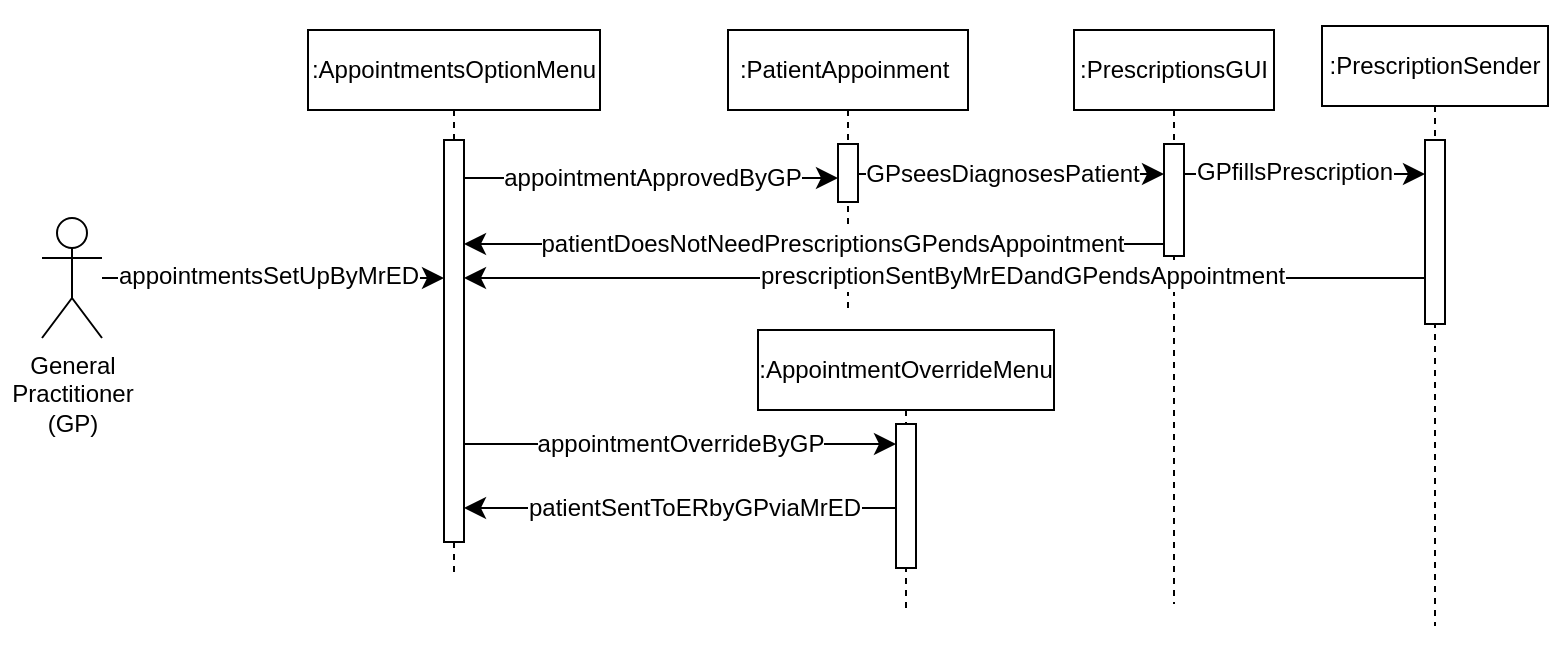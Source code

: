 <mxfile version="24.7.17">
  <diagram name="Page-1" id="2YBvvXClWsGukQMizWep">
    <mxGraphModel dx="658" dy="412" grid="0" gridSize="10" guides="1" tooltips="1" connect="1" arrows="1" fold="1" page="1" pageScale="1" pageWidth="850" pageHeight="1100" background="#ffffff" math="0" shadow="0">
      <root>
        <mxCell id="0" />
        <mxCell id="1" parent="0" />
        <mxCell id="yLsSPrwYrWI-TgyghVi2-2" value="" style="rounded=0;whiteSpace=wrap;html=1;strokeColor=none;" parent="1" vertex="1">
          <mxGeometry x="664.5" y="26" width="124" height="323" as="geometry" />
        </mxCell>
        <mxCell id="Gdo_oM0bwtRsMLy9Od3A-16" value="" style="rounded=0;whiteSpace=wrap;html=1;strokeColor=none;" parent="1" vertex="1">
          <mxGeometry x="9" y="39" width="124" height="214" as="geometry" />
        </mxCell>
        <mxCell id="aM9ryv3xv72pqoxQDRHE-1" value=":AppointmentsOptionMenu" style="shape=umlLifeline;perimeter=lifelinePerimeter;whiteSpace=wrap;html=1;container=0;dropTarget=0;collapsible=0;recursiveResize=0;outlineConnect=0;portConstraint=eastwest;newEdgeStyle={&quot;edgeStyle&quot;:&quot;elbowEdgeStyle&quot;,&quot;elbow&quot;:&quot;vertical&quot;,&quot;curved&quot;:0,&quot;rounded&quot;:0};" parent="1" vertex="1">
          <mxGeometry x="163" y="41" width="146" height="274" as="geometry" />
        </mxCell>
        <mxCell id="aM9ryv3xv72pqoxQDRHE-2" value="" style="html=1;points=[];perimeter=orthogonalPerimeter;outlineConnect=0;targetShapes=umlLifeline;portConstraint=eastwest;newEdgeStyle={&quot;edgeStyle&quot;:&quot;elbowEdgeStyle&quot;,&quot;elbow&quot;:&quot;vertical&quot;,&quot;curved&quot;:0,&quot;rounded&quot;:0};" parent="aM9ryv3xv72pqoxQDRHE-1" vertex="1">
          <mxGeometry x="68" y="55" width="10" height="201" as="geometry" />
        </mxCell>
        <mxCell id="aM9ryv3xv72pqoxQDRHE-5" value=":PatientAppoinment&amp;nbsp;" style="shape=umlLifeline;perimeter=lifelinePerimeter;whiteSpace=wrap;html=1;container=0;dropTarget=0;collapsible=0;recursiveResize=0;outlineConnect=0;portConstraint=eastwest;newEdgeStyle={&quot;edgeStyle&quot;:&quot;elbowEdgeStyle&quot;,&quot;elbow&quot;:&quot;vertical&quot;,&quot;curved&quot;:0,&quot;rounded&quot;:0};" parent="1" vertex="1">
          <mxGeometry x="373" y="41" width="120" height="141" as="geometry" />
        </mxCell>
        <mxCell id="aM9ryv3xv72pqoxQDRHE-6" value="" style="html=1;points=[];perimeter=orthogonalPerimeter;outlineConnect=0;targetShapes=umlLifeline;portConstraint=eastwest;newEdgeStyle={&quot;edgeStyle&quot;:&quot;elbowEdgeStyle&quot;,&quot;elbow&quot;:&quot;vertical&quot;,&quot;curved&quot;:0,&quot;rounded&quot;:0};" parent="aM9ryv3xv72pqoxQDRHE-5" vertex="1">
          <mxGeometry x="55" y="57" width="10" height="29" as="geometry" />
        </mxCell>
        <mxCell id="Gdo_oM0bwtRsMLy9Od3A-2" value="appointmentsSetUpByMrED" style="edgeStyle=none;curved=1;rounded=0;orthogonalLoop=1;jettySize=auto;html=1;fontSize=12;startSize=8;endSize=8;" parent="1" source="Gdo_oM0bwtRsMLy9Od3A-1" target="aM9ryv3xv72pqoxQDRHE-2" edge="1">
          <mxGeometry x="-0.029" y="1" relative="1" as="geometry">
            <mxPoint as="offset" />
          </mxGeometry>
        </mxCell>
        <mxCell id="Gdo_oM0bwtRsMLy9Od3A-1" value="&lt;span style=&quot;font-size: 12px;&quot;&gt;General&lt;/span&gt;&lt;div&gt;&lt;span style=&quot;font-size: 12px;&quot;&gt;Practitioner&lt;/span&gt;&lt;br&gt;&lt;/div&gt;&lt;div&gt;&lt;span style=&quot;font-size: 12px;&quot;&gt;(GP)&lt;/span&gt;&lt;/div&gt;" style="shape=umlActor;verticalLabelPosition=bottom;verticalAlign=top;html=1;outlineConnect=0;" parent="1" vertex="1">
          <mxGeometry x="30" y="135" width="30" height="60" as="geometry" />
        </mxCell>
        <mxCell id="Gdo_oM0bwtRsMLy9Od3A-3" value=":AppointmentOverrideMenu" style="shape=umlLifeline;perimeter=lifelinePerimeter;whiteSpace=wrap;html=1;container=0;dropTarget=0;collapsible=0;recursiveResize=0;outlineConnect=0;portConstraint=eastwest;newEdgeStyle={&quot;edgeStyle&quot;:&quot;elbowEdgeStyle&quot;,&quot;elbow&quot;:&quot;vertical&quot;,&quot;curved&quot;:0,&quot;rounded&quot;:0};" parent="1" vertex="1">
          <mxGeometry x="388" y="191" width="148" height="142" as="geometry" />
        </mxCell>
        <mxCell id="Gdo_oM0bwtRsMLy9Od3A-4" value="" style="html=1;points=[];perimeter=orthogonalPerimeter;outlineConnect=0;targetShapes=umlLifeline;portConstraint=eastwest;newEdgeStyle={&quot;edgeStyle&quot;:&quot;elbowEdgeStyle&quot;,&quot;elbow&quot;:&quot;vertical&quot;,&quot;curved&quot;:0,&quot;rounded&quot;:0};" parent="Gdo_oM0bwtRsMLy9Od3A-3" vertex="1">
          <mxGeometry x="69" y="47" width="10" height="72" as="geometry" />
        </mxCell>
        <mxCell id="Gdo_oM0bwtRsMLy9Od3A-5" value="appointmentOverrideByGP" style="edgeStyle=elbowEdgeStyle;curved=0;rounded=0;orthogonalLoop=1;jettySize=auto;html=1;elbow=vertical;fontSize=12;startSize=8;endSize=8;" parent="1" source="aM9ryv3xv72pqoxQDRHE-2" target="Gdo_oM0bwtRsMLy9Od3A-4" edge="1">
          <mxGeometry relative="1" as="geometry">
            <Array as="points">
              <mxPoint x="349" y="248" />
            </Array>
          </mxGeometry>
        </mxCell>
        <mxCell id="Gdo_oM0bwtRsMLy9Od3A-6" style="edgeStyle=elbowEdgeStyle;curved=0;rounded=0;orthogonalLoop=1;jettySize=auto;html=1;elbow=vertical;fontSize=12;startSize=8;endSize=8;" parent="1" source="Gdo_oM0bwtRsMLy9Od3A-4" target="aM9ryv3xv72pqoxQDRHE-2" edge="1">
          <mxGeometry relative="1" as="geometry">
            <Array as="points">
              <mxPoint x="313" y="280" />
            </Array>
          </mxGeometry>
        </mxCell>
        <mxCell id="Gdo_oM0bwtRsMLy9Od3A-7" value="patientSentToERbyGPviaMrED" style="edgeLabel;html=1;align=center;verticalAlign=middle;resizable=0;points=[];fontSize=12;" parent="Gdo_oM0bwtRsMLy9Od3A-6" vertex="1" connectable="0">
          <mxGeometry x="-0.242" relative="1" as="geometry">
            <mxPoint x="-19" as="offset" />
          </mxGeometry>
        </mxCell>
        <mxCell id="Gdo_oM0bwtRsMLy9Od3A-9" value="appointmentApprovedByGP" style="edgeStyle=elbowEdgeStyle;curved=0;rounded=0;orthogonalLoop=1;jettySize=auto;html=1;elbow=vertical;fontSize=12;startSize=8;endSize=8;" parent="1" source="aM9ryv3xv72pqoxQDRHE-2" target="aM9ryv3xv72pqoxQDRHE-6" edge="1">
          <mxGeometry relative="1" as="geometry">
            <Array as="points">
              <mxPoint x="365" y="115" />
            </Array>
          </mxGeometry>
        </mxCell>
        <mxCell id="Gdo_oM0bwtRsMLy9Od3A-13" value=":PrescriptionsGUI" style="shape=umlLifeline;perimeter=lifelinePerimeter;whiteSpace=wrap;html=1;container=0;dropTarget=0;collapsible=0;recursiveResize=0;outlineConnect=0;portConstraint=eastwest;newEdgeStyle={&quot;edgeStyle&quot;:&quot;elbowEdgeStyle&quot;,&quot;elbow&quot;:&quot;vertical&quot;,&quot;curved&quot;:0,&quot;rounded&quot;:0};" parent="1" vertex="1">
          <mxGeometry x="546" y="41" width="100" height="287" as="geometry" />
        </mxCell>
        <mxCell id="Gdo_oM0bwtRsMLy9Od3A-14" value="" style="html=1;points=[];perimeter=orthogonalPerimeter;outlineConnect=0;targetShapes=umlLifeline;portConstraint=eastwest;newEdgeStyle={&quot;edgeStyle&quot;:&quot;elbowEdgeStyle&quot;,&quot;elbow&quot;:&quot;vertical&quot;,&quot;curved&quot;:0,&quot;rounded&quot;:0};" parent="Gdo_oM0bwtRsMLy9Od3A-13" vertex="1">
          <mxGeometry x="45" y="57" width="10" height="56" as="geometry" />
        </mxCell>
        <mxCell id="nFOya2OpG1rb1wZ8DCrK-1" value="" style="edgeStyle=elbowEdgeStyle;curved=0;rounded=0;orthogonalLoop=1;jettySize=auto;html=1;elbow=vertical;fontSize=12;startSize=8;endSize=8;" parent="1" source="aM9ryv3xv72pqoxQDRHE-6" target="Gdo_oM0bwtRsMLy9Od3A-14" edge="1">
          <mxGeometry relative="1" as="geometry">
            <Array as="points">
              <mxPoint x="516" y="113" />
            </Array>
          </mxGeometry>
        </mxCell>
        <mxCell id="nFOya2OpG1rb1wZ8DCrK-2" value="GPseesDiagnosesPatient" style="edgeLabel;html=1;align=center;verticalAlign=middle;resizable=0;points=[];fontSize=12;" parent="nFOya2OpG1rb1wZ8DCrK-1" vertex="1" connectable="0">
          <mxGeometry x="0.39" y="1" relative="1" as="geometry">
            <mxPoint x="-35" y="1" as="offset" />
          </mxGeometry>
        </mxCell>
        <mxCell id="nFOya2OpG1rb1wZ8DCrK-3" style="edgeStyle=elbowEdgeStyle;curved=0;rounded=0;orthogonalLoop=1;jettySize=auto;html=1;elbow=vertical;fontSize=12;startSize=8;endSize=8;" parent="1" source="Gdo_oM0bwtRsMLy9Od3A-14" target="aM9ryv3xv72pqoxQDRHE-2" edge="1">
          <mxGeometry relative="1" as="geometry">
            <mxPoint x="592" y="162.8" as="sourcePoint" />
            <mxPoint x="242" y="162.8" as="targetPoint" />
            <Array as="points">
              <mxPoint x="417" y="148" />
            </Array>
          </mxGeometry>
        </mxCell>
        <mxCell id="nFOya2OpG1rb1wZ8DCrK-4" value="patientDoesNotNeedPrescriptionsGPendsAppointment" style="edgeLabel;html=1;align=center;verticalAlign=middle;resizable=0;points=[];fontSize=12;" parent="nFOya2OpG1rb1wZ8DCrK-3" vertex="1" connectable="0">
          <mxGeometry x="-0.14" relative="1" as="geometry">
            <mxPoint x="-16" as="offset" />
          </mxGeometry>
        </mxCell>
        <mxCell id="nFOya2OpG1rb1wZ8DCrK-5" value=":PrescriptionSender" style="shape=umlLifeline;perimeter=lifelinePerimeter;whiteSpace=wrap;html=1;container=0;dropTarget=0;collapsible=0;recursiveResize=0;outlineConnect=0;portConstraint=eastwest;newEdgeStyle={&quot;edgeStyle&quot;:&quot;elbowEdgeStyle&quot;,&quot;elbow&quot;:&quot;vertical&quot;,&quot;curved&quot;:0,&quot;rounded&quot;:0};" parent="1" vertex="1">
          <mxGeometry x="670" y="39" width="113" height="300" as="geometry" />
        </mxCell>
        <mxCell id="nFOya2OpG1rb1wZ8DCrK-6" value="" style="html=1;points=[];perimeter=orthogonalPerimeter;outlineConnect=0;targetShapes=umlLifeline;portConstraint=eastwest;newEdgeStyle={&quot;edgeStyle&quot;:&quot;elbowEdgeStyle&quot;,&quot;elbow&quot;:&quot;vertical&quot;,&quot;curved&quot;:0,&quot;rounded&quot;:0};" parent="nFOya2OpG1rb1wZ8DCrK-5" vertex="1">
          <mxGeometry x="51.5" y="57" width="10" height="92" as="geometry" />
        </mxCell>
        <mxCell id="nFOya2OpG1rb1wZ8DCrK-7" value="" style="edgeStyle=elbowEdgeStyle;curved=0;rounded=0;orthogonalLoop=1;jettySize=auto;html=1;elbow=vertical;fontSize=12;startSize=8;endSize=8;" parent="1" source="Gdo_oM0bwtRsMLy9Od3A-14" target="nFOya2OpG1rb1wZ8DCrK-6" edge="1">
          <mxGeometry relative="1" as="geometry">
            <Array as="points">
              <mxPoint x="656" y="113" />
            </Array>
          </mxGeometry>
        </mxCell>
        <mxCell id="nFOya2OpG1rb1wZ8DCrK-8" value="GPfillsPrescription" style="edgeLabel;html=1;align=center;verticalAlign=middle;resizable=0;points=[];fontSize=12;" parent="nFOya2OpG1rb1wZ8DCrK-7" vertex="1" connectable="0">
          <mxGeometry x="-0.152" y="-1" relative="1" as="geometry">
            <mxPoint x="4" y="-2" as="offset" />
          </mxGeometry>
        </mxCell>
        <mxCell id="qLsoPe__b-ESW1TOB0B3-1" style="edgeStyle=elbowEdgeStyle;curved=0;rounded=0;orthogonalLoop=1;jettySize=auto;html=1;elbow=vertical;fontSize=12;startSize=8;endSize=8;" parent="1" source="nFOya2OpG1rb1wZ8DCrK-6" target="aM9ryv3xv72pqoxQDRHE-2" edge="1">
          <mxGeometry relative="1" as="geometry">
            <Array as="points">
              <mxPoint x="486" y="165" />
            </Array>
          </mxGeometry>
        </mxCell>
        <mxCell id="yLsSPrwYrWI-TgyghVi2-1" value="prescriptionSentByMrEDandGPendsAppointment" style="edgeLabel;html=1;align=center;verticalAlign=middle;resizable=0;points=[];fontSize=12;" parent="qLsoPe__b-ESW1TOB0B3-1" vertex="1" connectable="0">
          <mxGeometry x="-0.162" y="-1" relative="1" as="geometry">
            <mxPoint as="offset" />
          </mxGeometry>
        </mxCell>
      </root>
    </mxGraphModel>
  </diagram>
</mxfile>
